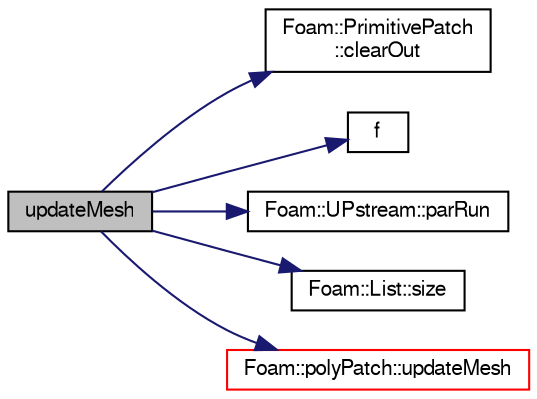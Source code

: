 digraph "updateMesh"
{
  bgcolor="transparent";
  edge [fontname="FreeSans",fontsize="10",labelfontname="FreeSans",labelfontsize="10"];
  node [fontname="FreeSans",fontsize="10",shape=record];
  rankdir="LR";
  Node361 [label="updateMesh",height=0.2,width=0.4,color="black", fillcolor="grey75", style="filled", fontcolor="black"];
  Node361 -> Node362 [color="midnightblue",fontsize="10",style="solid",fontname="FreeSans"];
  Node362 [label="Foam::PrimitivePatch\l::clearOut",height=0.2,width=0.4,color="black",URL="$a27538.html#af320697688df08f1438d37a86bcaf25d"];
  Node361 -> Node363 [color="midnightblue",fontsize="10",style="solid",fontname="FreeSans"];
  Node363 [label="f",height=0.2,width=0.4,color="black",URL="$a17900.html#a888be93833ac7a23170555c69c690288"];
  Node361 -> Node364 [color="midnightblue",fontsize="10",style="solid",fontname="FreeSans"];
  Node364 [label="Foam::UPstream::parRun",height=0.2,width=0.4,color="black",URL="$a26270.html#adbb27f04b5705440fb8b09f278059011",tooltip="Is this a parallel run? "];
  Node361 -> Node365 [color="midnightblue",fontsize="10",style="solid",fontname="FreeSans"];
  Node365 [label="Foam::List::size",height=0.2,width=0.4,color="black",URL="$a25694.html#a8a5f6fa29bd4b500caf186f60245b384",tooltip="Override size to be inconsistent with allocated storage. "];
  Node361 -> Node366 [color="midnightblue",fontsize="10",style="solid",fontname="FreeSans"];
  Node366 [label="Foam::polyPatch::updateMesh",height=0.2,width=0.4,color="red",URL="$a27478.html#a06139aa7a91eeed82560f0c3d03d1845",tooltip="Update of the patch topology. "];
}
